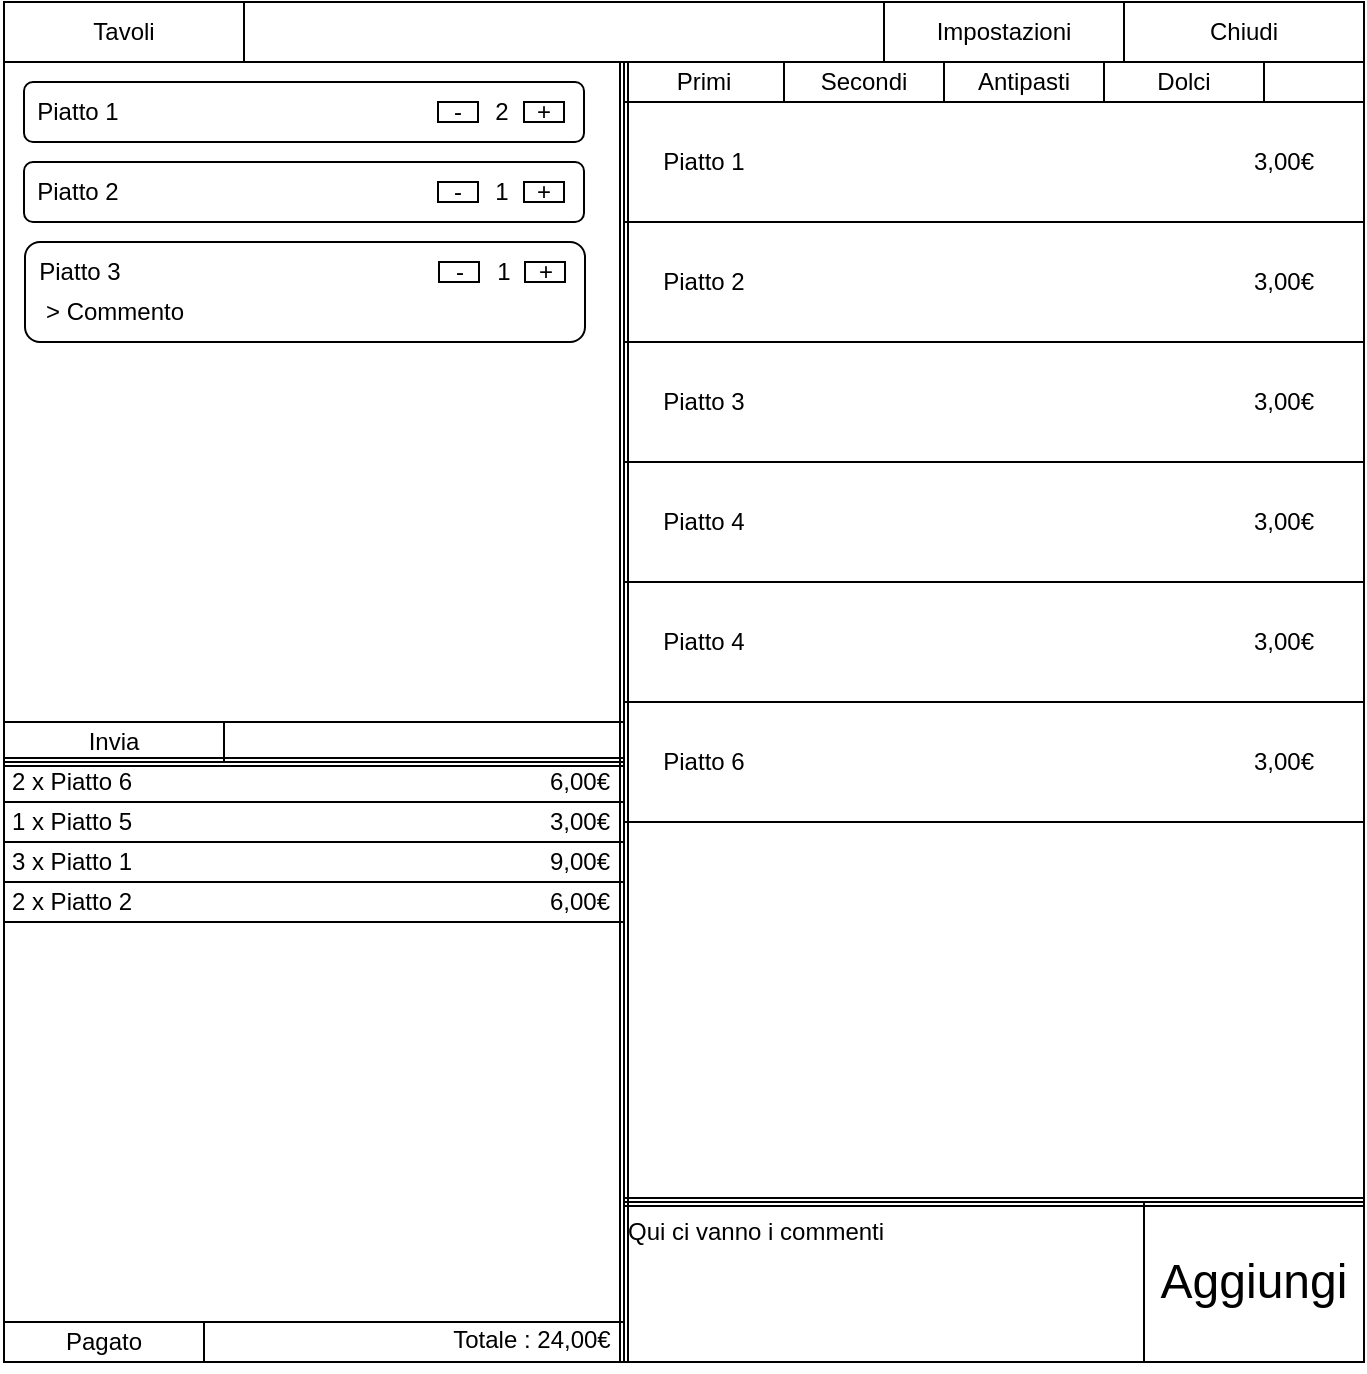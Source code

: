 <mxfile version="22.0.2" type="device" pages="11">
  <diagram name="Ordinazione" id="K4RkLBgynXn9nafO07ZP">
    <mxGraphModel dx="677" dy="401" grid="1" gridSize="10" guides="1" tooltips="1" connect="1" arrows="1" fold="1" page="1" pageScale="1" pageWidth="827" pageHeight="1169" math="0" shadow="0">
      <root>
        <mxCell id="0" />
        <mxCell id="1" parent="0" />
        <mxCell id="NJtMVT3YmenP8fO_23lL-1" value="" style="whiteSpace=wrap;html=1;aspect=fixed;" vertex="1" parent="1">
          <mxGeometry x="80" y="60" width="680" height="680" as="geometry" />
        </mxCell>
        <mxCell id="NJtMVT3YmenP8fO_23lL-3" value="" style="rounded=0;whiteSpace=wrap;html=1;" vertex="1" parent="1">
          <mxGeometry x="80" y="60" width="680" height="30" as="geometry" />
        </mxCell>
        <mxCell id="NJtMVT3YmenP8fO_23lL-4" value="" style="rounded=0;whiteSpace=wrap;html=1;movable=0;resizable=0;rotatable=0;deletable=0;editable=0;locked=1;connectable=0;" vertex="1" parent="1">
          <mxGeometry x="80" y="90" width="310" height="650" as="geometry" />
        </mxCell>
        <mxCell id="NJtMVT3YmenP8fO_23lL-5" value="" style="rounded=1;whiteSpace=wrap;html=1;" vertex="1" parent="1">
          <mxGeometry x="90" y="100" width="280" height="30" as="geometry" />
        </mxCell>
        <mxCell id="NJtMVT3YmenP8fO_23lL-6" value="+" style="rounded=0;whiteSpace=wrap;html=1;" vertex="1" parent="1">
          <mxGeometry x="340" y="110" width="20" height="10" as="geometry" />
        </mxCell>
        <mxCell id="NJtMVT3YmenP8fO_23lL-7" value="-" style="rounded=0;whiteSpace=wrap;html=1;" vertex="1" parent="1">
          <mxGeometry x="297" y="110" width="20" height="10" as="geometry" />
        </mxCell>
        <mxCell id="NJtMVT3YmenP8fO_23lL-8" value="2" style="text;html=1;strokeColor=none;fillColor=none;align=center;verticalAlign=middle;whiteSpace=wrap;rounded=0;" vertex="1" parent="1">
          <mxGeometry x="319" y="100" width="20" height="30" as="geometry" />
        </mxCell>
        <mxCell id="NJtMVT3YmenP8fO_23lL-10" value="Piatto 1" style="text;html=1;strokeColor=none;fillColor=none;align=center;verticalAlign=middle;whiteSpace=wrap;rounded=0;" vertex="1" parent="1">
          <mxGeometry x="87" y="100" width="60" height="30" as="geometry" />
        </mxCell>
        <mxCell id="NJtMVT3YmenP8fO_23lL-11" value="" style="rounded=1;whiteSpace=wrap;html=1;" vertex="1" parent="1">
          <mxGeometry x="90" y="140" width="280" height="30" as="geometry" />
        </mxCell>
        <mxCell id="NJtMVT3YmenP8fO_23lL-12" value="+" style="rounded=0;whiteSpace=wrap;html=1;" vertex="1" parent="1">
          <mxGeometry x="340" y="150" width="20" height="10" as="geometry" />
        </mxCell>
        <mxCell id="NJtMVT3YmenP8fO_23lL-13" value="-" style="rounded=0;whiteSpace=wrap;html=1;" vertex="1" parent="1">
          <mxGeometry x="297" y="150" width="20" height="10" as="geometry" />
        </mxCell>
        <mxCell id="NJtMVT3YmenP8fO_23lL-14" value="1" style="text;html=1;strokeColor=none;fillColor=none;align=center;verticalAlign=middle;whiteSpace=wrap;rounded=0;" vertex="1" parent="1">
          <mxGeometry x="319" y="140" width="20" height="30" as="geometry" />
        </mxCell>
        <mxCell id="NJtMVT3YmenP8fO_23lL-15" value="Piatto 2" style="text;html=1;strokeColor=none;fillColor=none;align=center;verticalAlign=middle;whiteSpace=wrap;rounded=0;" vertex="1" parent="1">
          <mxGeometry x="87" y="140" width="60" height="30" as="geometry" />
        </mxCell>
        <mxCell id="NJtMVT3YmenP8fO_23lL-16" value="" style="rounded=1;whiteSpace=wrap;html=1;" vertex="1" parent="1">
          <mxGeometry x="90.5" y="180" width="280" height="50" as="geometry" />
        </mxCell>
        <mxCell id="NJtMVT3YmenP8fO_23lL-17" value="+" style="rounded=0;whiteSpace=wrap;html=1;" vertex="1" parent="1">
          <mxGeometry x="340.5" y="190" width="20" height="10" as="geometry" />
        </mxCell>
        <mxCell id="NJtMVT3YmenP8fO_23lL-18" value="-" style="rounded=0;whiteSpace=wrap;html=1;" vertex="1" parent="1">
          <mxGeometry x="297.5" y="190" width="20" height="10" as="geometry" />
        </mxCell>
        <mxCell id="NJtMVT3YmenP8fO_23lL-19" value="1" style="text;html=1;strokeColor=none;fillColor=none;align=center;verticalAlign=middle;whiteSpace=wrap;rounded=0;" vertex="1" parent="1">
          <mxGeometry x="319.5" y="180" width="20" height="30" as="geometry" />
        </mxCell>
        <mxCell id="NJtMVT3YmenP8fO_23lL-20" value="Piatto 3" style="text;html=1;strokeColor=none;fillColor=none;align=center;verticalAlign=middle;whiteSpace=wrap;rounded=0;" vertex="1" parent="1">
          <mxGeometry x="87.5" y="180" width="60" height="30" as="geometry" />
        </mxCell>
        <mxCell id="NJtMVT3YmenP8fO_23lL-21" value="&amp;gt; Commento" style="text;html=1;strokeColor=none;fillColor=none;align=center;verticalAlign=middle;whiteSpace=wrap;rounded=0;" vertex="1" parent="1">
          <mxGeometry x="90.5" y="200" width="88.5" height="30" as="geometry" />
        </mxCell>
        <mxCell id="NJtMVT3YmenP8fO_23lL-22" value="" style="rounded=0;whiteSpace=wrap;html=1;" vertex="1" parent="1">
          <mxGeometry x="80" y="440" width="310" height="300" as="geometry" />
        </mxCell>
        <mxCell id="NJtMVT3YmenP8fO_23lL-24" value="" style="rounded=0;whiteSpace=wrap;html=1;" vertex="1" parent="1">
          <mxGeometry x="390" y="660" width="370" height="80" as="geometry" />
        </mxCell>
        <mxCell id="NJtMVT3YmenP8fO_23lL-25" value="&lt;font style=&quot;font-size: 24px;&quot;&gt;Aggiungi&lt;/font&gt;" style="rounded=0;whiteSpace=wrap;html=1;" vertex="1" parent="1">
          <mxGeometry x="650" y="660" width="110" height="80" as="geometry" />
        </mxCell>
        <mxCell id="NJtMVT3YmenP8fO_23lL-26" value="" style="rounded=0;whiteSpace=wrap;html=1;align=left;" vertex="1" parent="1">
          <mxGeometry x="390" y="660" width="260" height="80" as="geometry" />
        </mxCell>
        <mxCell id="NJtMVT3YmenP8fO_23lL-27" value="Qui ci vanno i commenti" style="text;strokeColor=none;align=left;fillColor=none;html=1;verticalAlign=middle;whiteSpace=wrap;rounded=0;" vertex="1" parent="1">
          <mxGeometry x="390" y="660" width="150" height="30" as="geometry" />
        </mxCell>
        <mxCell id="NJtMVT3YmenP8fO_23lL-28" value="Primi" style="rounded=0;whiteSpace=wrap;html=1;" vertex="1" parent="1">
          <mxGeometry x="390" y="90" width="80" height="20" as="geometry" />
        </mxCell>
        <mxCell id="NJtMVT3YmenP8fO_23lL-29" value="Secondi" style="rounded=0;whiteSpace=wrap;html=1;" vertex="1" parent="1">
          <mxGeometry x="470" y="90" width="80" height="20" as="geometry" />
        </mxCell>
        <mxCell id="NJtMVT3YmenP8fO_23lL-30" value="Antipasti" style="rounded=0;whiteSpace=wrap;html=1;" vertex="1" parent="1">
          <mxGeometry x="550" y="90" width="80" height="20" as="geometry" />
        </mxCell>
        <mxCell id="NJtMVT3YmenP8fO_23lL-31" value="Dolci" style="rounded=0;whiteSpace=wrap;html=1;" vertex="1" parent="1">
          <mxGeometry x="630" y="90" width="80" height="20" as="geometry" />
        </mxCell>
        <mxCell id="NJtMVT3YmenP8fO_23lL-32" value="a" style="rounded=0;whiteSpace=wrap;html=1;" vertex="1" parent="1">
          <mxGeometry x="390" y="110" width="370" height="550" as="geometry" />
        </mxCell>
        <mxCell id="NJtMVT3YmenP8fO_23lL-33" value="" style="rounded=0;whiteSpace=wrap;html=1;" vertex="1" parent="1">
          <mxGeometry x="390" y="110" width="370" height="60" as="geometry" />
        </mxCell>
        <mxCell id="NJtMVT3YmenP8fO_23lL-34" value="" style="rounded=0;whiteSpace=wrap;html=1;" vertex="1" parent="1">
          <mxGeometry x="390" y="170" width="370" height="60" as="geometry" />
        </mxCell>
        <mxCell id="NJtMVT3YmenP8fO_23lL-35" value="" style="rounded=0;whiteSpace=wrap;html=1;" vertex="1" parent="1">
          <mxGeometry x="390" y="230" width="370" height="60" as="geometry" />
        </mxCell>
        <mxCell id="NJtMVT3YmenP8fO_23lL-36" value="" style="rounded=0;whiteSpace=wrap;html=1;" vertex="1" parent="1">
          <mxGeometry x="390" y="290" width="370" height="60" as="geometry" />
        </mxCell>
        <mxCell id="NJtMVT3YmenP8fO_23lL-37" value="" style="rounded=0;whiteSpace=wrap;html=1;" vertex="1" parent="1">
          <mxGeometry x="390" y="350" width="370" height="60" as="geometry" />
        </mxCell>
        <mxCell id="NJtMVT3YmenP8fO_23lL-38" value="" style="rounded=0;whiteSpace=wrap;html=1;" vertex="1" parent="1">
          <mxGeometry x="390" y="410" width="370" height="60" as="geometry" />
        </mxCell>
        <mxCell id="NJtMVT3YmenP8fO_23lL-39" value="Piatto 1" style="text;strokeColor=none;align=center;fillColor=none;html=1;verticalAlign=middle;whiteSpace=wrap;rounded=0;" vertex="1" parent="1">
          <mxGeometry x="400" y="125" width="60" height="30" as="geometry" />
        </mxCell>
        <mxCell id="NJtMVT3YmenP8fO_23lL-40" value="Piatto 2" style="text;strokeColor=none;align=center;fillColor=none;html=1;verticalAlign=middle;whiteSpace=wrap;rounded=0;" vertex="1" parent="1">
          <mxGeometry x="400" y="185" width="60" height="30" as="geometry" />
        </mxCell>
        <mxCell id="NJtMVT3YmenP8fO_23lL-41" value="Piatto 3" style="text;strokeColor=none;align=center;fillColor=none;html=1;verticalAlign=middle;whiteSpace=wrap;rounded=0;" vertex="1" parent="1">
          <mxGeometry x="400" y="245" width="60" height="30" as="geometry" />
        </mxCell>
        <mxCell id="NJtMVT3YmenP8fO_23lL-42" value="Piatto 4" style="text;strokeColor=none;align=center;fillColor=none;html=1;verticalAlign=middle;whiteSpace=wrap;rounded=0;" vertex="1" parent="1">
          <mxGeometry x="400" y="305" width="60" height="30" as="geometry" />
        </mxCell>
        <mxCell id="NJtMVT3YmenP8fO_23lL-43" value="Piatto 4" style="text;strokeColor=none;align=center;fillColor=none;html=1;verticalAlign=middle;whiteSpace=wrap;rounded=0;" vertex="1" parent="1">
          <mxGeometry x="400" y="365" width="60" height="30" as="geometry" />
        </mxCell>
        <mxCell id="NJtMVT3YmenP8fO_23lL-44" value="Piatto 6" style="text;strokeColor=none;align=center;fillColor=none;html=1;verticalAlign=middle;whiteSpace=wrap;rounded=0;" vertex="1" parent="1">
          <mxGeometry x="400" y="425" width="60" height="30" as="geometry" />
        </mxCell>
        <mxCell id="NJtMVT3YmenP8fO_23lL-45" value="3,00€" style="text;html=1;strokeColor=none;fillColor=none;align=center;verticalAlign=middle;whiteSpace=wrap;rounded=0;" vertex="1" parent="1">
          <mxGeometry x="690" y="125" width="60" height="30" as="geometry" />
        </mxCell>
        <mxCell id="NJtMVT3YmenP8fO_23lL-46" value="3,00€" style="text;html=1;strokeColor=none;fillColor=none;align=center;verticalAlign=middle;whiteSpace=wrap;rounded=0;" vertex="1" parent="1">
          <mxGeometry x="690" y="185" width="60" height="30" as="geometry" />
        </mxCell>
        <mxCell id="NJtMVT3YmenP8fO_23lL-47" value="3,00€" style="text;html=1;strokeColor=none;fillColor=none;align=center;verticalAlign=middle;whiteSpace=wrap;rounded=0;" vertex="1" parent="1">
          <mxGeometry x="690" y="245" width="60" height="30" as="geometry" />
        </mxCell>
        <mxCell id="NJtMVT3YmenP8fO_23lL-48" value="3,00€" style="text;html=1;strokeColor=none;fillColor=none;align=center;verticalAlign=middle;whiteSpace=wrap;rounded=0;" vertex="1" parent="1">
          <mxGeometry x="690" y="305" width="60" height="30" as="geometry" />
        </mxCell>
        <mxCell id="NJtMVT3YmenP8fO_23lL-49" value="3,00€" style="text;html=1;strokeColor=none;fillColor=none;align=center;verticalAlign=middle;whiteSpace=wrap;rounded=0;" vertex="1" parent="1">
          <mxGeometry x="690" y="365" width="60" height="30" as="geometry" />
        </mxCell>
        <mxCell id="NJtMVT3YmenP8fO_23lL-50" value="3,00€" style="text;html=1;strokeColor=none;fillColor=none;align=center;verticalAlign=middle;whiteSpace=wrap;rounded=0;" vertex="1" parent="1">
          <mxGeometry x="690" y="425" width="60" height="30" as="geometry" />
        </mxCell>
        <mxCell id="NJtMVT3YmenP8fO_23lL-51" value="" style="rounded=0;whiteSpace=wrap;html=1;" vertex="1" parent="1">
          <mxGeometry x="80" y="420" width="310" height="20" as="geometry" />
        </mxCell>
        <mxCell id="NJtMVT3YmenP8fO_23lL-52" value="" style="rounded=0;whiteSpace=wrap;html=1;" vertex="1" parent="1">
          <mxGeometry x="80" y="420" width="110" height="20" as="geometry" />
        </mxCell>
        <mxCell id="NJtMVT3YmenP8fO_23lL-53" value="Invia" style="text;html=1;strokeColor=none;fillColor=none;align=center;verticalAlign=middle;whiteSpace=wrap;rounded=0;" vertex="1" parent="1">
          <mxGeometry x="104.75" y="415" width="60" height="30" as="geometry" />
        </mxCell>
        <mxCell id="NJtMVT3YmenP8fO_23lL-67" value="" style="rounded=0;whiteSpace=wrap;html=1;" vertex="1" parent="1">
          <mxGeometry x="80" y="440" width="310" height="20" as="geometry" />
        </mxCell>
        <mxCell id="NJtMVT3YmenP8fO_23lL-68" value="2 x Piatto 6" style="text;html=1;strokeColor=none;fillColor=none;align=center;verticalAlign=middle;whiteSpace=wrap;rounded=0;" vertex="1" parent="1">
          <mxGeometry x="78" y="435" width="72" height="30" as="geometry" />
        </mxCell>
        <mxCell id="NJtMVT3YmenP8fO_23lL-69" value="6,00€" style="text;html=1;strokeColor=none;fillColor=none;align=center;verticalAlign=middle;whiteSpace=wrap;rounded=0;" vertex="1" parent="1">
          <mxGeometry x="338" y="435" width="60" height="30" as="geometry" />
        </mxCell>
        <mxCell id="NJtMVT3YmenP8fO_23lL-71" value="" style="rounded=0;whiteSpace=wrap;html=1;" vertex="1" parent="1">
          <mxGeometry x="80" y="460" width="310" height="20" as="geometry" />
        </mxCell>
        <mxCell id="NJtMVT3YmenP8fO_23lL-72" value="1 x Piatto 5" style="text;html=1;strokeColor=none;fillColor=none;align=center;verticalAlign=middle;whiteSpace=wrap;rounded=0;" vertex="1" parent="1">
          <mxGeometry x="78" y="455" width="72" height="30" as="geometry" />
        </mxCell>
        <mxCell id="NJtMVT3YmenP8fO_23lL-73" value="3,00€" style="text;html=1;strokeColor=none;fillColor=none;align=center;verticalAlign=middle;whiteSpace=wrap;rounded=0;" vertex="1" parent="1">
          <mxGeometry x="338" y="455" width="60" height="30" as="geometry" />
        </mxCell>
        <mxCell id="NJtMVT3YmenP8fO_23lL-74" value="" style="rounded=0;whiteSpace=wrap;html=1;" vertex="1" parent="1">
          <mxGeometry x="80" y="480" width="310" height="20" as="geometry" />
        </mxCell>
        <mxCell id="NJtMVT3YmenP8fO_23lL-75" value="3 x Piatto 1" style="text;html=1;strokeColor=none;fillColor=none;align=center;verticalAlign=middle;whiteSpace=wrap;rounded=0;" vertex="1" parent="1">
          <mxGeometry x="78" y="475" width="72" height="30" as="geometry" />
        </mxCell>
        <mxCell id="NJtMVT3YmenP8fO_23lL-76" value="9,00€" style="text;html=1;strokeColor=none;fillColor=none;align=center;verticalAlign=middle;whiteSpace=wrap;rounded=0;" vertex="1" parent="1">
          <mxGeometry x="338" y="475" width="60" height="30" as="geometry" />
        </mxCell>
        <mxCell id="NJtMVT3YmenP8fO_23lL-77" value="" style="rounded=0;whiteSpace=wrap;html=1;" vertex="1" parent="1">
          <mxGeometry x="80" y="500" width="310" height="20" as="geometry" />
        </mxCell>
        <mxCell id="NJtMVT3YmenP8fO_23lL-78" value="2 x Piatto 2" style="text;html=1;strokeColor=none;fillColor=none;align=center;verticalAlign=middle;whiteSpace=wrap;rounded=0;" vertex="1" parent="1">
          <mxGeometry x="78" y="495" width="72" height="30" as="geometry" />
        </mxCell>
        <mxCell id="NJtMVT3YmenP8fO_23lL-79" value="6,00€" style="text;html=1;strokeColor=none;fillColor=none;align=center;verticalAlign=middle;whiteSpace=wrap;rounded=0;" vertex="1" parent="1">
          <mxGeometry x="338" y="495" width="60" height="30" as="geometry" />
        </mxCell>
        <mxCell id="NJtMVT3YmenP8fO_23lL-80" value="" style="rounded=0;whiteSpace=wrap;html=1;" vertex="1" parent="1">
          <mxGeometry x="80" y="720" width="310" height="20" as="geometry" />
        </mxCell>
        <mxCell id="NJtMVT3YmenP8fO_23lL-81" value="Totale : 24,00€" style="text;html=1;strokeColor=none;fillColor=none;align=center;verticalAlign=middle;whiteSpace=wrap;rounded=0;" vertex="1" parent="1">
          <mxGeometry x="294" y="714" width="100" height="30" as="geometry" />
        </mxCell>
        <mxCell id="NJtMVT3YmenP8fO_23lL-82" value="" style="rounded=0;whiteSpace=wrap;html=1;" vertex="1" parent="1">
          <mxGeometry x="80" y="720" width="100" height="20" as="geometry" />
        </mxCell>
        <mxCell id="NJtMVT3YmenP8fO_23lL-83" value="Pagato" style="text;html=1;strokeColor=none;fillColor=none;align=center;verticalAlign=middle;whiteSpace=wrap;rounded=0;" vertex="1" parent="1">
          <mxGeometry x="100" y="715" width="60" height="30" as="geometry" />
        </mxCell>
        <mxCell id="NJtMVT3YmenP8fO_23lL-84" value="" style="shape=link;html=1;rounded=0;exitX=0;exitY=1;exitDx=0;exitDy=0;entryX=1;entryY=1;entryDx=0;entryDy=0;" edge="1" parent="1" source="NJtMVT3YmenP8fO_23lL-32" target="NJtMVT3YmenP8fO_23lL-32">
          <mxGeometry width="100" relative="1" as="geometry">
            <mxPoint x="480" y="660" as="sourcePoint" />
            <mxPoint x="580" y="660" as="targetPoint" />
          </mxGeometry>
        </mxCell>
        <mxCell id="NJtMVT3YmenP8fO_23lL-85" value="" style="shape=link;html=1;rounded=0;exitX=0;exitY=0;exitDx=0;exitDy=0;entryX=1;entryY=1;entryDx=0;entryDy=0;" edge="1" parent="1" source="NJtMVT3YmenP8fO_23lL-28" target="NJtMVT3YmenP8fO_23lL-80">
          <mxGeometry width="100" relative="1" as="geometry">
            <mxPoint x="480" y="540" as="sourcePoint" />
            <mxPoint x="580" y="540" as="targetPoint" />
          </mxGeometry>
        </mxCell>
        <mxCell id="NJtMVT3YmenP8fO_23lL-86" value="" style="shape=link;html=1;rounded=0;exitX=0;exitY=0;exitDx=0;exitDy=0;" edge="1" parent="1" source="NJtMVT3YmenP8fO_23lL-67">
          <mxGeometry width="100" relative="1" as="geometry">
            <mxPoint x="560" y="420" as="sourcePoint" />
            <mxPoint x="390" y="440" as="targetPoint" />
          </mxGeometry>
        </mxCell>
        <mxCell id="Ya25b8Ux9T8p9GsiwKlx-9" value="Tavoli" style="rounded=0;whiteSpace=wrap;html=1;" vertex="1" parent="1">
          <mxGeometry x="80" y="60" width="120" height="30" as="geometry" />
        </mxCell>
        <mxCell id="Ya25b8Ux9T8p9GsiwKlx-11" value="Chiudi" style="rounded=0;whiteSpace=wrap;html=1;" vertex="1" parent="1">
          <mxGeometry x="640" y="60" width="120" height="30" as="geometry" />
        </mxCell>
        <mxCell id="Ya25b8Ux9T8p9GsiwKlx-12" value="Impostazioni" style="rounded=0;whiteSpace=wrap;html=1;" vertex="1" parent="1">
          <mxGeometry x="520" y="60" width="120" height="30" as="geometry" />
        </mxCell>
      </root>
    </mxGraphModel>
  </diagram>
  <diagram id="xwTOGrMVyZPvIdb5Xsoh" name="PiattoOrdinato">
    <mxGraphModel dx="1050" dy="621" grid="1" gridSize="10" guides="1" tooltips="1" connect="1" arrows="1" fold="1" page="1" pageScale="1" pageWidth="827" pageHeight="1169" math="0" shadow="0">
      <root>
        <mxCell id="0" />
        <mxCell id="1" parent="0" />
        <mxCell id="DFe7ILV3Cfu1alLnIzGm-1" value="" style="rounded=1;whiteSpace=wrap;html=1;" vertex="1" parent="1">
          <mxGeometry x="233" y="190" width="280" height="50" as="geometry" />
        </mxCell>
        <mxCell id="DFe7ILV3Cfu1alLnIzGm-2" value="+" style="rounded=0;whiteSpace=wrap;html=1;" vertex="1" parent="1">
          <mxGeometry x="483" y="200" width="20" height="10" as="geometry" />
        </mxCell>
        <mxCell id="DFe7ILV3Cfu1alLnIzGm-3" value="-" style="rounded=0;whiteSpace=wrap;html=1;" vertex="1" parent="1">
          <mxGeometry x="440" y="200" width="20" height="10" as="geometry" />
        </mxCell>
        <mxCell id="DFe7ILV3Cfu1alLnIzGm-4" value="1" style="text;html=1;strokeColor=none;fillColor=none;align=center;verticalAlign=middle;whiteSpace=wrap;rounded=0;" vertex="1" parent="1">
          <mxGeometry x="462" y="190" width="20" height="30" as="geometry" />
        </mxCell>
        <mxCell id="DFe7ILV3Cfu1alLnIzGm-5" value="Piatto 3" style="text;html=1;strokeColor=none;fillColor=none;align=center;verticalAlign=middle;whiteSpace=wrap;rounded=0;" vertex="1" parent="1">
          <mxGeometry x="230" y="190" width="60" height="30" as="geometry" />
        </mxCell>
        <mxCell id="DFe7ILV3Cfu1alLnIzGm-6" value="&amp;gt; Commento" style="text;html=1;strokeColor=none;fillColor=none;align=center;verticalAlign=middle;whiteSpace=wrap;rounded=0;" vertex="1" parent="1">
          <mxGeometry x="233" y="210" width="88.5" height="30" as="geometry" />
        </mxCell>
      </root>
    </mxGraphModel>
  </diagram>
  <diagram id="KXPQsyXPX9N2Lu4JNrUL" name="Impostazioni">
    <mxGraphModel dx="1276" dy="606" grid="1" gridSize="10" guides="1" tooltips="1" connect="1" arrows="1" fold="1" page="1" pageScale="1" pageWidth="827" pageHeight="1169" math="0" shadow="0">
      <root>
        <mxCell id="0" />
        <mxCell id="1" parent="0" />
        <mxCell id="smTBk5uioadz4RW14Joq-1" value="" style="rounded=0;whiteSpace=wrap;html=1;movable=0;resizable=0;rotatable=0;deletable=0;editable=0;locked=1;connectable=0;" vertex="1" parent="1">
          <mxGeometry x="80" y="40" width="680" height="480" as="geometry" />
        </mxCell>
        <mxCell id="smTBk5uioadz4RW14Joq-2" value="" style="rounded=0;whiteSpace=wrap;html=1;movable=0;resizable=0;rotatable=0;deletable=0;editable=0;locked=1;connectable=0;" vertex="1" parent="1">
          <mxGeometry x="80" y="60" width="260" height="460" as="geometry" />
        </mxCell>
        <mxCell id="smTBk5uioadz4RW14Joq-3" value="" style="rounded=0;whiteSpace=wrap;html=1;movable=0;resizable=0;rotatable=0;deletable=0;editable=0;locked=1;connectable=0;" vertex="1" parent="1">
          <mxGeometry x="80" y="40" width="680" height="20" as="geometry" />
        </mxCell>
        <mxCell id="smTBk5uioadz4RW14Joq-4" value="&lt;font style=&quot;font-size: 18px;&quot;&gt;Tavoli&lt;/font&gt;" style="rounded=0;whiteSpace=wrap;html=1;" vertex="1" parent="1">
          <mxGeometry x="80" y="60" width="260" height="130" as="geometry" />
        </mxCell>
        <mxCell id="smTBk5uioadz4RW14Joq-6" value="&lt;font style=&quot;font-size: 18px;&quot;&gt;Componenti&lt;/font&gt;" style="rounded=0;whiteSpace=wrap;html=1;" vertex="1" parent="1">
          <mxGeometry x="80" y="190" width="260" height="130" as="geometry" />
        </mxCell>
        <mxCell id="smTBk5uioadz4RW14Joq-7" value="&lt;font style=&quot;font-size: 18px;&quot;&gt;Piatti&lt;/font&gt;" style="rounded=0;whiteSpace=wrap;html=1;" vertex="1" parent="1">
          <mxGeometry x="80" y="320" width="260" height="130" as="geometry" />
        </mxCell>
        <mxCell id="smTBk5uioadz4RW14Joq-8" value="&lt;font style=&quot;font-size: 18px;&quot;&gt;Coperti&lt;/font&gt;" style="rounded=0;whiteSpace=wrap;html=1;" vertex="1" parent="1">
          <mxGeometry x="80" y="450" width="260" height="70" as="geometry" />
        </mxCell>
        <mxCell id="smTBk5uioadz4RW14Joq-9" value="" style="shape=link;html=1;rounded=0;exitX=1;exitY=0;exitDx=0;exitDy=0;entryX=1;entryY=1;entryDx=0;entryDy=0;" edge="1" parent="1" source="smTBk5uioadz4RW14Joq-4" target="smTBk5uioadz4RW14Joq-8">
          <mxGeometry width="100" relative="1" as="geometry">
            <mxPoint x="360" y="310" as="sourcePoint" />
            <mxPoint x="460" y="310" as="targetPoint" />
          </mxGeometry>
        </mxCell>
        <mxCell id="smTBk5uioadz4RW14Joq-10" value="Chiudi" style="rounded=0;whiteSpace=wrap;html=1;" vertex="1" parent="1">
          <mxGeometry x="680" y="40" width="80" height="20" as="geometry" />
        </mxCell>
        <mxCell id="smTBk5uioadz4RW14Joq-11" value="Impostazioni" style="rounded=0;whiteSpace=wrap;html=1;" vertex="1" parent="1">
          <mxGeometry x="600" y="40" width="80" height="20" as="geometry" />
        </mxCell>
        <mxCell id="smTBk5uioadz4RW14Joq-12" value="Tavoli" style="rounded=0;whiteSpace=wrap;html=1;" vertex="1" parent="1">
          <mxGeometry x="80" y="40" width="80" height="20" as="geometry" />
        </mxCell>
      </root>
    </mxGraphModel>
  </diagram>
  <diagram id="Kja62FMyVolhDczfHKsc" name="ImpostazioniTavolo">
    <mxGraphModel dx="1050" dy="621" grid="1" gridSize="10" guides="1" tooltips="1" connect="1" arrows="1" fold="1" page="1" pageScale="1" pageWidth="827" pageHeight="1169" math="0" shadow="0">
      <root>
        <mxCell id="0" />
        <mxCell id="1" parent="0" />
        <mxCell id="G-ncNfUPxn8dPnwJje00-1" value="" style="rounded=0;whiteSpace=wrap;html=1;" vertex="1" parent="1">
          <mxGeometry x="80" y="80" width="520" height="400" as="geometry" />
        </mxCell>
        <mxCell id="G-ncNfUPxn8dPnwJje00-2" value="Aggiungi" style="rounded=0;whiteSpace=wrap;html=1;" vertex="1" parent="1">
          <mxGeometry x="130" y="410" width="80" height="30" as="geometry" />
        </mxCell>
        <mxCell id="G-ncNfUPxn8dPnwJje00-3" value="Modifica" style="rounded=0;whiteSpace=wrap;html=1;" vertex="1" parent="1">
          <mxGeometry x="300" y="410" width="80" height="30" as="geometry" />
        </mxCell>
        <mxCell id="G-ncNfUPxn8dPnwJje00-4" value="Elimina" style="rounded=0;whiteSpace=wrap;html=1;" vertex="1" parent="1">
          <mxGeometry x="470" y="410" width="80" height="30" as="geometry" />
        </mxCell>
        <mxCell id="G-ncNfUPxn8dPnwJje00-5" value="" style="rounded=1;whiteSpace=wrap;html=1;" vertex="1" parent="1">
          <mxGeometry x="110" y="112" width="460" height="280" as="geometry" />
        </mxCell>
        <mxCell id="G-ncNfUPxn8dPnwJje00-6" value="Tavolo 1" style="rounded=0;whiteSpace=wrap;html=1;fillColor=#33FF33;" vertex="1" parent="1">
          <mxGeometry x="145" y="130" width="90" height="40" as="geometry" />
        </mxCell>
        <mxCell id="G-ncNfUPxn8dPnwJje00-7" value="Tavolo 2" style="rounded=0;whiteSpace=wrap;html=1;fillColor=#33FF33;" vertex="1" parent="1">
          <mxGeometry x="245" y="130" width="90" height="40" as="geometry" />
        </mxCell>
        <mxCell id="G-ncNfUPxn8dPnwJje00-8" value="Tavolo 3" style="rounded=0;whiteSpace=wrap;html=1;fillColor=#33FF33;" vertex="1" parent="1">
          <mxGeometry x="345" y="130" width="90" height="40" as="geometry" />
        </mxCell>
        <mxCell id="G-ncNfUPxn8dPnwJje00-9" value="Tavolo 4" style="rounded=0;whiteSpace=wrap;html=1;fillColor=#FF9933;" vertex="1" parent="1">
          <mxGeometry x="445" y="130" width="90" height="40" as="geometry" />
        </mxCell>
        <mxCell id="G-ncNfUPxn8dPnwJje00-11" value="Tavolo 5" style="rounded=0;whiteSpace=wrap;html=1;fillColor=#33FF33;" vertex="1" parent="1">
          <mxGeometry x="145" y="180" width="90" height="40" as="geometry" />
        </mxCell>
        <mxCell id="G-ncNfUPxn8dPnwJje00-12" value="Tavolo 6" style="rounded=0;whiteSpace=wrap;html=1;fillColor=#FF3333;" vertex="1" parent="1">
          <mxGeometry x="245" y="180" width="90" height="40" as="geometry" />
        </mxCell>
        <mxCell id="G-ncNfUPxn8dPnwJje00-13" value="Tavolo 7" style="rounded=0;whiteSpace=wrap;html=1;fillColor=#33FF33;" vertex="1" parent="1">
          <mxGeometry x="345" y="180" width="90" height="40" as="geometry" />
        </mxCell>
        <mxCell id="G-ncNfUPxn8dPnwJje00-14" value="Tavolo 8" style="rounded=0;whiteSpace=wrap;html=1;fillColor=#33FF33;" vertex="1" parent="1">
          <mxGeometry x="445" y="180" width="90" height="40" as="geometry" />
        </mxCell>
        <mxCell id="G-ncNfUPxn8dPnwJje00-15" value="Tavolo 9" style="rounded=0;whiteSpace=wrap;html=1;fillColor=#3399FF;" vertex="1" parent="1">
          <mxGeometry x="145" y="230" width="90" height="40" as="geometry" />
        </mxCell>
        <mxCell id="G-ncNfUPxn8dPnwJje00-16" value="Tavolo 10" style="rounded=0;whiteSpace=wrap;html=1;fillColor=#33FF33;" vertex="1" parent="1">
          <mxGeometry x="245" y="230" width="90" height="40" as="geometry" />
        </mxCell>
        <mxCell id="G-ncNfUPxn8dPnwJje00-17" value="Tavolo 11" style="rounded=0;whiteSpace=wrap;html=1;fillColor=#FF3333;" vertex="1" parent="1">
          <mxGeometry x="345" y="230" width="90" height="40" as="geometry" />
        </mxCell>
        <mxCell id="G-ncNfUPxn8dPnwJje00-18" value="Tavolo 12" style="rounded=0;whiteSpace=wrap;html=1;fillColor=#33FF33;" vertex="1" parent="1">
          <mxGeometry x="445" y="230" width="90" height="40" as="geometry" />
        </mxCell>
        <mxCell id="G-ncNfUPxn8dPnwJje00-19" value="Tavolo selezionato n° 9" style="text;strokeColor=none;align=center;fillColor=none;html=1;verticalAlign=middle;whiteSpace=wrap;rounded=0;" vertex="1" parent="1">
          <mxGeometry x="110" y="82" width="150" height="30" as="geometry" />
        </mxCell>
      </root>
    </mxGraphModel>
  </diagram>
  <diagram id="mX-6Fjqj9gXUOSuGR013" name="AggiungiEliminaTavolo">
    <mxGraphModel dx="1050" dy="621" grid="1" gridSize="10" guides="1" tooltips="1" connect="1" arrows="1" fold="1" page="1" pageScale="1" pageWidth="827" pageHeight="1169" math="0" shadow="0">
      <root>
        <mxCell id="0" />
        <mxCell id="1" parent="0" />
        <mxCell id="0FzLU05BkzqU48lTtE6z-1" value="" style="rounded=0;whiteSpace=wrap;html=1;" vertex="1" parent="1">
          <mxGeometry x="80" y="200" width="240" height="120" as="geometry" />
        </mxCell>
        <mxCell id="0FzLU05BkzqU48lTtE6z-2" value="" style="rounded=0;whiteSpace=wrap;html=1;" vertex="1" parent="1">
          <mxGeometry x="400" y="200" width="240" height="120" as="geometry" />
        </mxCell>
        <mxCell id="0FzLU05BkzqU48lTtE6z-3" value="" style="rounded=0;whiteSpace=wrap;html=1;" vertex="1" parent="1">
          <mxGeometry x="80" y="200" width="240" height="20" as="geometry" />
        </mxCell>
        <mxCell id="0FzLU05BkzqU48lTtE6z-4" value="" style="rounded=0;whiteSpace=wrap;html=1;" vertex="1" parent="1">
          <mxGeometry x="400" y="200" width="240" height="20" as="geometry" />
        </mxCell>
        <mxCell id="0FzLU05BkzqU48lTtE6z-5" value="X" style="text;html=1;strokeColor=none;fillColor=none;align=center;verticalAlign=middle;whiteSpace=wrap;rounded=0;" vertex="1" parent="1">
          <mxGeometry x="280" y="195" width="60" height="30" as="geometry" />
        </mxCell>
        <mxCell id="0FzLU05BkzqU48lTtE6z-6" value="X" style="text;html=1;strokeColor=none;fillColor=none;align=center;verticalAlign=middle;whiteSpace=wrap;rounded=0;" vertex="1" parent="1">
          <mxGeometry x="600" y="195" width="60" height="30" as="geometry" />
        </mxCell>
        <mxCell id="0FzLU05BkzqU48lTtE6z-7" value="Aggiungi Tavolo" style="text;html=1;strokeColor=none;fillColor=none;align=center;verticalAlign=middle;whiteSpace=wrap;rounded=0;" vertex="1" parent="1">
          <mxGeometry x="73" y="195" width="110" height="30" as="geometry" />
        </mxCell>
        <mxCell id="0FzLU05BkzqU48lTtE6z-8" value="Elimina Tavolo" style="text;strokeColor=none;align=center;fillColor=none;html=1;verticalAlign=middle;whiteSpace=wrap;rounded=0;" vertex="1" parent="1">
          <mxGeometry x="410" y="210" width="80" as="geometry" />
        </mxCell>
        <mxCell id="0FzLU05BkzqU48lTtE6z-10" value="Tavolo n°" style="text;html=1;strokeColor=none;fillColor=none;align=right;verticalAlign=middle;whiteSpace=wrap;rounded=0;" vertex="1" parent="1">
          <mxGeometry x="122" y="225" width="60" height="30" as="geometry" />
        </mxCell>
        <mxCell id="0FzLU05BkzqU48lTtE6z-12" value="Posti al tavolo:" style="text;html=1;strokeColor=none;fillColor=none;align=right;verticalAlign=middle;whiteSpace=wrap;rounded=0;" vertex="1" parent="1">
          <mxGeometry x="90" y="265" width="92" height="30" as="geometry" />
        </mxCell>
        <mxCell id="0FzLU05BkzqU48lTtE6z-13" value="" style="rounded=0;whiteSpace=wrap;html=1;" vertex="1" parent="1">
          <mxGeometry x="182" y="230" width="120" height="20" as="geometry" />
        </mxCell>
        <mxCell id="0FzLU05BkzqU48lTtE6z-14" value="" style="rounded=0;whiteSpace=wrap;html=1;" vertex="1" parent="1">
          <mxGeometry x="182" y="270" width="120" height="20" as="geometry" />
        </mxCell>
        <mxCell id="0FzLU05BkzqU48lTtE6z-15" value="Annulla" style="rounded=0;whiteSpace=wrap;html=1;" vertex="1" parent="1">
          <mxGeometry x="80" y="300" width="90" height="20" as="geometry" />
        </mxCell>
        <mxCell id="0FzLU05BkzqU48lTtE6z-16" value="Conferma" style="rounded=0;whiteSpace=wrap;html=1;" vertex="1" parent="1">
          <mxGeometry x="230" y="300" width="90" height="20" as="geometry" />
        </mxCell>
        <mxCell id="0FzLU05BkzqU48lTtE6z-18" value="Si" style="rounded=0;whiteSpace=wrap;html=1;" vertex="1" parent="1">
          <mxGeometry x="400" y="300" width="90" height="20" as="geometry" />
        </mxCell>
        <mxCell id="0FzLU05BkzqU48lTtE6z-19" value="No" style="rounded=0;whiteSpace=wrap;html=1;" vertex="1" parent="1">
          <mxGeometry x="550" y="300" width="90" height="20" as="geometry" />
        </mxCell>
        <mxCell id="0FzLU05BkzqU48lTtE6z-20" value="&lt;font style=&quot;font-size: 14px;&quot;&gt;Sicuro di eliminare il tavolo n° 9&lt;/font&gt;" style="text;html=1;strokeColor=none;fillColor=none;align=center;verticalAlign=middle;whiteSpace=wrap;rounded=0;" vertex="1" parent="1">
          <mxGeometry x="416.25" y="245" width="207.5" height="30" as="geometry" />
        </mxCell>
      </root>
    </mxGraphModel>
  </diagram>
  <diagram id="jvahyyzd11Hv4l-fWFnU" name="ImpostazioniComponenti">
    <mxGraphModel dx="955" dy="565" grid="1" gridSize="10" guides="1" tooltips="1" connect="1" arrows="1" fold="1" page="1" pageScale="1" pageWidth="827" pageHeight="1169" math="0" shadow="0">
      <root>
        <mxCell id="0" />
        <mxCell id="1" parent="0" />
        <mxCell id="iyhHFp53tEjOsAoSdd2q-1" value="" style="rounded=0;whiteSpace=wrap;html=1;movable=0;resizable=0;rotatable=0;deletable=0;editable=0;locked=1;connectable=0;" vertex="1" parent="1">
          <mxGeometry x="120" y="120" width="600" height="480" as="geometry" />
        </mxCell>
        <mxCell id="iyhHFp53tEjOsAoSdd2q-2" value="&lt;font style=&quot;font-size: 18px;&quot;&gt;Modifica le componenti:&lt;/font&gt;" style="text;html=1;strokeColor=none;fillColor=none;align=center;verticalAlign=middle;whiteSpace=wrap;rounded=0;" vertex="1" parent="1">
          <mxGeometry x="134" y="123" width="231" height="30" as="geometry" />
        </mxCell>
        <mxCell id="iyhHFp53tEjOsAoSdd2q-4" value="" style="rounded=1;whiteSpace=wrap;html=1;" vertex="1" parent="1">
          <mxGeometry x="140" y="150" width="560" height="50" as="geometry" />
        </mxCell>
        <mxCell id="iyhHFp53tEjOsAoSdd2q-5" value="Primi" style="rounded=0;whiteSpace=wrap;html=1;" vertex="1" parent="1">
          <mxGeometry x="150" y="160" width="90" height="30" as="geometry" />
        </mxCell>
        <mxCell id="iyhHFp53tEjOsAoSdd2q-6" value="Secondi" style="rounded=0;whiteSpace=wrap;html=1;" vertex="1" parent="1">
          <mxGeometry x="250" y="160" width="90" height="30" as="geometry" />
        </mxCell>
        <mxCell id="iyhHFp53tEjOsAoSdd2q-7" value="Antipasti" style="rounded=0;whiteSpace=wrap;html=1;" vertex="1" parent="1">
          <mxGeometry x="350" y="160" width="90" height="30" as="geometry" />
        </mxCell>
        <mxCell id="iyhHFp53tEjOsAoSdd2q-8" value="Dolci" style="rounded=0;whiteSpace=wrap;html=1;" vertex="1" parent="1">
          <mxGeometry x="450" y="160" width="90" height="30" as="geometry" />
        </mxCell>
        <mxCell id="iyhHFp53tEjOsAoSdd2q-11" value="" style="rounded=0;whiteSpace=wrap;html=1;movable=1;resizable=1;rotatable=1;deletable=1;editable=1;locked=0;connectable=1;" vertex="1" parent="1">
          <mxGeometry x="145" y="330" width="550" height="150" as="geometry" />
        </mxCell>
        <mxCell id="iyhHFp53tEjOsAoSdd2q-12" value="&lt;font style=&quot;font-size: 18px;&quot;&gt;Riordina le componenti&lt;/font&gt;" style="text;html=1;strokeColor=none;fillColor=none;align=left;verticalAlign=middle;whiteSpace=wrap;rounded=0;movable=1;resizable=1;rotatable=1;deletable=1;editable=1;locked=0;connectable=1;" vertex="1" parent="1">
          <mxGeometry x="145" y="300" width="220" height="30" as="geometry" />
        </mxCell>
        <mxCell id="iyhHFp53tEjOsAoSdd2q-14" value="Elimina" style="rounded=0;whiteSpace=wrap;html=1;" vertex="1" parent="1">
          <mxGeometry x="140" y="269" width="80" height="20" as="geometry" />
        </mxCell>
        <mxCell id="iyhHFp53tEjOsAoSdd2q-15" value="Salva" style="rounded=0;whiteSpace=wrap;html=1;" vertex="1" parent="1">
          <mxGeometry x="230" y="269" width="80" height="20" as="geometry" />
        </mxCell>
        <mxCell id="iyhHFp53tEjOsAoSdd2q-16" value="&lt;font style=&quot;font-size: 14px;&quot;&gt;Nuovo nome della componente:&lt;/font&gt;" style="text;html=1;strokeColor=none;fillColor=none;align=left;verticalAlign=middle;whiteSpace=wrap;rounded=0;" vertex="1" parent="1">
          <mxGeometry x="149" y="210" width="211" height="30" as="geometry" />
        </mxCell>
        <mxCell id="iyhHFp53tEjOsAoSdd2q-17" value="" style="rounded=0;whiteSpace=wrap;html=1;" vertex="1" parent="1">
          <mxGeometry x="350" y="210" width="160" height="30" as="geometry" />
        </mxCell>
        <mxCell id="iyhHFp53tEjOsAoSdd2q-19" value="Primi" style="rounded=0;whiteSpace=wrap;html=1;movable=1;resizable=1;rotatable=1;deletable=1;editable=1;locked=0;connectable=1;" vertex="1" parent="1">
          <mxGeometry x="145" y="330" width="500" height="26" as="geometry" />
        </mxCell>
        <mxCell id="iyhHFp53tEjOsAoSdd2q-21" value="" style="rounded=0;whiteSpace=wrap;html=1;movable=1;resizable=1;rotatable=1;deletable=1;editable=1;locked=0;connectable=1;" vertex="1" parent="1">
          <mxGeometry x="645" y="330" width="50" height="75" as="geometry" />
        </mxCell>
        <mxCell id="iyhHFp53tEjOsAoSdd2q-22" value="" style="rounded=0;whiteSpace=wrap;html=1;movable=1;resizable=1;rotatable=1;deletable=1;editable=1;locked=0;connectable=1;" vertex="1" parent="1">
          <mxGeometry x="645" y="405" width="50" height="75" as="geometry" />
        </mxCell>
        <mxCell id="iyhHFp53tEjOsAoSdd2q-24" value="" style="shape=flexArrow;endArrow=classic;html=1;rounded=0;endWidth=9.714;endSize=8.714;movable=1;resizable=1;rotatable=1;deletable=1;editable=1;locked=0;connectable=1;" edge="1" parent="1">
          <mxGeometry width="50" height="50" relative="1" as="geometry">
            <mxPoint x="669.72" y="392.5" as="sourcePoint" />
            <mxPoint x="669.72" y="342.5" as="targetPoint" />
          </mxGeometry>
        </mxCell>
        <mxCell id="iyhHFp53tEjOsAoSdd2q-25" value="" style="shape=flexArrow;endArrow=classic;html=1;rounded=0;endWidth=9.714;endSize=8.714;movable=1;resizable=1;rotatable=1;deletable=1;editable=1;locked=0;connectable=1;" edge="1" parent="1">
          <mxGeometry width="50" height="50" relative="1" as="geometry">
            <mxPoint x="669.72" y="417.5" as="sourcePoint" />
            <mxPoint x="669.72" y="467.5" as="targetPoint" />
          </mxGeometry>
        </mxCell>
        <mxCell id="iyhHFp53tEjOsAoSdd2q-26" value="Secondi" style="rounded=0;whiteSpace=wrap;html=1;movable=1;resizable=1;rotatable=1;deletable=1;editable=1;locked=0;connectable=1;" vertex="1" parent="1">
          <mxGeometry x="145" y="354.5" width="500" height="26" as="geometry" />
        </mxCell>
        <mxCell id="iyhHFp53tEjOsAoSdd2q-27" value="Antipasti" style="rounded=0;whiteSpace=wrap;html=1;movable=1;resizable=1;rotatable=1;deletable=1;editable=1;locked=0;connectable=1;" vertex="1" parent="1">
          <mxGeometry x="145" y="380.5" width="500" height="26" as="geometry" />
        </mxCell>
        <mxCell id="iyhHFp53tEjOsAoSdd2q-28" value="Dolci" style="rounded=0;whiteSpace=wrap;html=1;movable=1;resizable=1;rotatable=1;deletable=1;editable=1;locked=0;connectable=1;" vertex="1" parent="1">
          <mxGeometry x="145" y="405" width="500" height="26" as="geometry" />
        </mxCell>
        <mxCell id="iyhHFp53tEjOsAoSdd2q-29" value="" style="rounded=0;whiteSpace=wrap;html=1;" vertex="1" parent="1">
          <mxGeometry x="290" y="500" width="220" height="30" as="geometry" />
        </mxCell>
        <mxCell id="iyhHFp53tEjOsAoSdd2q-30" value="&lt;font style=&quot;font-size: 14px;&quot;&gt;Aggiungi Componente:&lt;/font&gt;" style="text;html=1;strokeColor=none;fillColor=none;align=left;verticalAlign=middle;whiteSpace=wrap;rounded=0;" vertex="1" parent="1">
          <mxGeometry x="145" y="500" width="211" height="30" as="geometry" />
        </mxCell>
        <mxCell id="iyhHFp53tEjOsAoSdd2q-31" value="Aggiungi" style="rounded=0;whiteSpace=wrap;html=1;" vertex="1" parent="1">
          <mxGeometry x="150" y="540" width="540" height="20" as="geometry" />
        </mxCell>
      </root>
    </mxGraphModel>
  </diagram>
  <diagram id="SHTD1fr8e8EVHZ0JMwIv" name="ImpostazioniPiatti">
    <mxGraphModel dx="955" dy="565" grid="1" gridSize="10" guides="1" tooltips="1" connect="1" arrows="1" fold="1" page="1" pageScale="1" pageWidth="827" pageHeight="1169" math="0" shadow="0">
      <root>
        <mxCell id="0" />
        <mxCell id="1" parent="0" />
        <mxCell id="1iCYzR8JxVJzsgOG4iR4-1" value="" style="rounded=0;whiteSpace=wrap;html=1;movable=0;resizable=0;rotatable=0;deletable=0;editable=0;locked=1;connectable=0;" vertex="1" parent="1">
          <mxGeometry x="80" y="120" width="600" height="400" as="geometry" />
        </mxCell>
        <mxCell id="1iCYzR8JxVJzsgOG4iR4-2" value="&lt;font style=&quot;font-size: 14px;&quot;&gt;Seleziona la componente:&lt;/font&gt;" style="text;html=1;strokeColor=none;fillColor=none;align=center;verticalAlign=middle;whiteSpace=wrap;rounded=0;" vertex="1" parent="1">
          <mxGeometry x="228" y="130" width="190" height="30" as="geometry" />
        </mxCell>
        <mxCell id="1iCYzR8JxVJzsgOG4iR4-3" value="" style="rounded=0;whiteSpace=wrap;html=1;" vertex="1" parent="1">
          <mxGeometry x="412" y="135" width="120" height="20" as="geometry" />
        </mxCell>
        <mxCell id="1iCYzR8JxVJzsgOG4iR4-4" value="" style="rounded=0;whiteSpace=wrap;html=1;" vertex="1" parent="1">
          <mxGeometry x="510" y="135" width="22" height="20" as="geometry" />
        </mxCell>
        <mxCell id="1iCYzR8JxVJzsgOG4iR4-5" value="" style="endArrow=block;html=1;rounded=0;endFill=1;" edge="1" parent="1">
          <mxGeometry width="50" height="50" relative="1" as="geometry">
            <mxPoint x="521" y="138" as="sourcePoint" />
            <mxPoint x="520.82" y="153" as="targetPoint" />
          </mxGeometry>
        </mxCell>
        <mxCell id="1iCYzR8JxVJzsgOG4iR4-6" value="Primo" style="text;html=1;strokeColor=none;fillColor=none;align=center;verticalAlign=middle;whiteSpace=wrap;rounded=0;" vertex="1" parent="1">
          <mxGeometry x="406" y="130" width="60" height="30" as="geometry" />
        </mxCell>
        <mxCell id="1iCYzR8JxVJzsgOG4iR4-7" value="" style="rounded=0;whiteSpace=wrap;html=1;" vertex="1" parent="1">
          <mxGeometry x="100" y="170" width="560" height="270" as="geometry" />
        </mxCell>
        <mxCell id="dFCJgh2dvK1fMpI8CB-8-1" value="Aggiungi" style="rounded=0;whiteSpace=wrap;html=1;" vertex="1" parent="1">
          <mxGeometry x="170" y="460" width="80" height="30" as="geometry" />
        </mxCell>
        <mxCell id="dFCJgh2dvK1fMpI8CB-8-2" value="Modifica" style="rounded=0;whiteSpace=wrap;html=1;" vertex="1" parent="1">
          <mxGeometry x="340" y="460" width="80" height="30" as="geometry" />
        </mxCell>
        <mxCell id="dFCJgh2dvK1fMpI8CB-8-3" value="Elimina" style="rounded=0;whiteSpace=wrap;html=1;" vertex="1" parent="1">
          <mxGeometry x="510" y="460" width="80" height="30" as="geometry" />
        </mxCell>
        <mxCell id="dFCJgh2dvK1fMpI8CB-8-4" value="" style="rounded=0;whiteSpace=wrap;html=1;" vertex="1" parent="1">
          <mxGeometry x="100" y="170" width="360" height="270" as="geometry" />
        </mxCell>
        <mxCell id="dFCJgh2dvK1fMpI8CB-8-5" value="Nome del Piatto" style="rounded=0;whiteSpace=wrap;html=1;" vertex="1" parent="1">
          <mxGeometry x="100" y="170" width="360" height="30" as="geometry" />
        </mxCell>
        <mxCell id="dFCJgh2dvK1fMpI8CB-8-6" value="Prezzo" style="rounded=0;whiteSpace=wrap;html=1;" vertex="1" parent="1">
          <mxGeometry x="460" y="170" width="200" height="30" as="geometry" />
        </mxCell>
        <mxCell id="dFCJgh2dvK1fMpI8CB-8-7" value="Piatto 1" style="rounded=0;whiteSpace=wrap;html=1;" vertex="1" parent="1">
          <mxGeometry x="100" y="200" width="360" height="20" as="geometry" />
        </mxCell>
        <mxCell id="dFCJgh2dvK1fMpI8CB-8-8" value="Piatto 2" style="rounded=0;whiteSpace=wrap;html=1;" vertex="1" parent="1">
          <mxGeometry x="100" y="220" width="360" height="20" as="geometry" />
        </mxCell>
        <mxCell id="dFCJgh2dvK1fMpI8CB-8-9" value="Piatto 3" style="rounded=0;whiteSpace=wrap;html=1;" vertex="1" parent="1">
          <mxGeometry x="100" y="240" width="360" height="20" as="geometry" />
        </mxCell>
        <mxCell id="dFCJgh2dvK1fMpI8CB-8-10" value="Piatto 4" style="rounded=0;whiteSpace=wrap;html=1;" vertex="1" parent="1">
          <mxGeometry x="100" y="260" width="360" height="20" as="geometry" />
        </mxCell>
        <mxCell id="dFCJgh2dvK1fMpI8CB-8-11" value="Piatto 5" style="rounded=0;whiteSpace=wrap;html=1;" vertex="1" parent="1">
          <mxGeometry x="100" y="280" width="360" height="20" as="geometry" />
        </mxCell>
        <mxCell id="dFCJgh2dvK1fMpI8CB-8-12" value="Piatto 6" style="rounded=0;whiteSpace=wrap;html=1;" vertex="1" parent="1">
          <mxGeometry x="100" y="300" width="360" height="20" as="geometry" />
        </mxCell>
        <mxCell id="dFCJgh2dvK1fMpI8CB-8-13" value="3,00€" style="rounded=0;whiteSpace=wrap;html=1;" vertex="1" parent="1">
          <mxGeometry x="460" y="200" width="200" height="20" as="geometry" />
        </mxCell>
        <mxCell id="dFCJgh2dvK1fMpI8CB-8-14" value="3,00€" style="rounded=0;whiteSpace=wrap;html=1;" vertex="1" parent="1">
          <mxGeometry x="460" y="220" width="200" height="20" as="geometry" />
        </mxCell>
        <mxCell id="dFCJgh2dvK1fMpI8CB-8-16" value="3,00€" style="rounded=0;whiteSpace=wrap;html=1;" vertex="1" parent="1">
          <mxGeometry x="460" y="240" width="200" height="20" as="geometry" />
        </mxCell>
        <mxCell id="dFCJgh2dvK1fMpI8CB-8-17" value="3,00€" style="rounded=0;whiteSpace=wrap;html=1;" vertex="1" parent="1">
          <mxGeometry x="460" y="260" width="200" height="20" as="geometry" />
        </mxCell>
        <mxCell id="dFCJgh2dvK1fMpI8CB-8-18" value="3,00€" style="rounded=0;whiteSpace=wrap;html=1;" vertex="1" parent="1">
          <mxGeometry x="460" y="280" width="200" height="20" as="geometry" />
        </mxCell>
        <mxCell id="dFCJgh2dvK1fMpI8CB-8-19" value="3,00€" style="rounded=0;whiteSpace=wrap;html=1;" vertex="1" parent="1">
          <mxGeometry x="460" y="300" width="200" height="20" as="geometry" />
        </mxCell>
      </root>
    </mxGraphModel>
  </diagram>
  <diagram name="AggiungiEliminaPiatto" id="BJ_z1cIbMVL_1PqJc9u8">
    <mxGraphModel dx="1000" dy="591" grid="1" gridSize="10" guides="1" tooltips="1" connect="1" arrows="1" fold="1" page="1" pageScale="1" pageWidth="827" pageHeight="1169" math="0" shadow="0">
      <root>
        <mxCell id="trS9Pggo4bwy17xueLQj-0" />
        <mxCell id="trS9Pggo4bwy17xueLQj-1" parent="trS9Pggo4bwy17xueLQj-0" />
        <mxCell id="trS9Pggo4bwy17xueLQj-2" value="" style="rounded=0;whiteSpace=wrap;html=1;" vertex="1" parent="trS9Pggo4bwy17xueLQj-1">
          <mxGeometry x="80" y="200" width="240" height="120" as="geometry" />
        </mxCell>
        <mxCell id="trS9Pggo4bwy17xueLQj-3" value="" style="rounded=0;whiteSpace=wrap;html=1;" vertex="1" parent="trS9Pggo4bwy17xueLQj-1">
          <mxGeometry x="400" y="200" width="240" height="120" as="geometry" />
        </mxCell>
        <mxCell id="trS9Pggo4bwy17xueLQj-4" value="" style="rounded=0;whiteSpace=wrap;html=1;" vertex="1" parent="trS9Pggo4bwy17xueLQj-1">
          <mxGeometry x="80" y="200" width="240" height="20" as="geometry" />
        </mxCell>
        <mxCell id="trS9Pggo4bwy17xueLQj-5" value="" style="rounded=0;whiteSpace=wrap;html=1;" vertex="1" parent="trS9Pggo4bwy17xueLQj-1">
          <mxGeometry x="400" y="200" width="240" height="20" as="geometry" />
        </mxCell>
        <mxCell id="trS9Pggo4bwy17xueLQj-6" value="X" style="text;html=1;strokeColor=none;fillColor=none;align=center;verticalAlign=middle;whiteSpace=wrap;rounded=0;" vertex="1" parent="trS9Pggo4bwy17xueLQj-1">
          <mxGeometry x="280" y="195" width="60" height="30" as="geometry" />
        </mxCell>
        <mxCell id="trS9Pggo4bwy17xueLQj-7" value="X" style="text;html=1;strokeColor=none;fillColor=none;align=center;verticalAlign=middle;whiteSpace=wrap;rounded=0;" vertex="1" parent="trS9Pggo4bwy17xueLQj-1">
          <mxGeometry x="600" y="195" width="60" height="30" as="geometry" />
        </mxCell>
        <mxCell id="trS9Pggo4bwy17xueLQj-8" value="Aggiungi Piatto" style="text;html=1;strokeColor=none;fillColor=none;align=center;verticalAlign=middle;whiteSpace=wrap;rounded=0;" vertex="1" parent="trS9Pggo4bwy17xueLQj-1">
          <mxGeometry x="73" y="195" width="110" height="30" as="geometry" />
        </mxCell>
        <mxCell id="trS9Pggo4bwy17xueLQj-9" value="Elimina Piatto" style="text;strokeColor=none;align=center;fillColor=none;html=1;verticalAlign=middle;whiteSpace=wrap;rounded=0;" vertex="1" parent="trS9Pggo4bwy17xueLQj-1">
          <mxGeometry x="405" y="210" width="80" as="geometry" />
        </mxCell>
        <mxCell id="trS9Pggo4bwy17xueLQj-10" value="Nome:" style="text;html=1;strokeColor=none;fillColor=none;align=right;verticalAlign=middle;whiteSpace=wrap;rounded=0;" vertex="1" parent="trS9Pggo4bwy17xueLQj-1">
          <mxGeometry x="122" y="225" width="60" height="30" as="geometry" />
        </mxCell>
        <mxCell id="trS9Pggo4bwy17xueLQj-11" value="Prezzo:" style="text;html=1;strokeColor=none;fillColor=none;align=right;verticalAlign=middle;whiteSpace=wrap;rounded=0;" vertex="1" parent="trS9Pggo4bwy17xueLQj-1">
          <mxGeometry x="90" y="265" width="92" height="30" as="geometry" />
        </mxCell>
        <mxCell id="trS9Pggo4bwy17xueLQj-12" value="" style="rounded=0;whiteSpace=wrap;html=1;" vertex="1" parent="trS9Pggo4bwy17xueLQj-1">
          <mxGeometry x="182" y="230" width="120" height="20" as="geometry" />
        </mxCell>
        <mxCell id="trS9Pggo4bwy17xueLQj-13" value="" style="rounded=0;whiteSpace=wrap;html=1;" vertex="1" parent="trS9Pggo4bwy17xueLQj-1">
          <mxGeometry x="182" y="270" width="120" height="20" as="geometry" />
        </mxCell>
        <mxCell id="trS9Pggo4bwy17xueLQj-14" value="Annulla" style="rounded=0;whiteSpace=wrap;html=1;" vertex="1" parent="trS9Pggo4bwy17xueLQj-1">
          <mxGeometry x="80" y="300" width="90" height="20" as="geometry" />
        </mxCell>
        <mxCell id="trS9Pggo4bwy17xueLQj-15" value="Conferma" style="rounded=0;whiteSpace=wrap;html=1;" vertex="1" parent="trS9Pggo4bwy17xueLQj-1">
          <mxGeometry x="230" y="300" width="90" height="20" as="geometry" />
        </mxCell>
        <mxCell id="trS9Pggo4bwy17xueLQj-16" value="Si" style="rounded=0;whiteSpace=wrap;html=1;" vertex="1" parent="trS9Pggo4bwy17xueLQj-1">
          <mxGeometry x="400" y="300" width="90" height="20" as="geometry" />
        </mxCell>
        <mxCell id="trS9Pggo4bwy17xueLQj-17" value="No" style="rounded=0;whiteSpace=wrap;html=1;" vertex="1" parent="trS9Pggo4bwy17xueLQj-1">
          <mxGeometry x="550" y="300" width="90" height="20" as="geometry" />
        </mxCell>
        <mxCell id="trS9Pggo4bwy17xueLQj-18" value="&lt;font style=&quot;font-size: 14px;&quot;&gt;Sicuro di eliminare il piatto: Piatto 1&lt;/font&gt;" style="text;html=1;strokeColor=none;fillColor=none;align=center;verticalAlign=middle;whiteSpace=wrap;rounded=0;" vertex="1" parent="trS9Pggo4bwy17xueLQj-1">
          <mxGeometry x="405" y="245" width="230" height="30" as="geometry" />
        </mxCell>
      </root>
    </mxGraphModel>
  </diagram>
  <diagram id="MP2MT9rpqJMc1Fkrl7v6" name="ModificaCoperto">
    <mxGraphModel dx="618" dy="365" grid="1" gridSize="10" guides="1" tooltips="1" connect="1" arrows="1" fold="1" page="1" pageScale="1" pageWidth="827" pageHeight="1169" math="0" shadow="0">
      <root>
        <mxCell id="0" />
        <mxCell id="1" parent="0" />
        <mxCell id="T8QWElBEr2NcBWVXg-Cq-1" value="" style="rounded=0;whiteSpace=wrap;html=1;" vertex="1" parent="1">
          <mxGeometry x="247" y="215" width="240" height="120" as="geometry" />
        </mxCell>
        <mxCell id="T8QWElBEr2NcBWVXg-Cq-2" value="" style="rounded=0;whiteSpace=wrap;html=1;" vertex="1" parent="1">
          <mxGeometry x="247" y="215" width="240" height="20" as="geometry" />
        </mxCell>
        <mxCell id="T8QWElBEr2NcBWVXg-Cq-3" value="X" style="text;html=1;strokeColor=none;fillColor=none;align=center;verticalAlign=middle;whiteSpace=wrap;rounded=0;" vertex="1" parent="1">
          <mxGeometry x="447" y="210" width="60" height="30" as="geometry" />
        </mxCell>
        <mxCell id="T8QWElBEr2NcBWVXg-Cq-4" value="Modifica Coperto" style="text;html=1;strokeColor=none;fillColor=none;align=center;verticalAlign=middle;whiteSpace=wrap;rounded=0;" vertex="1" parent="1">
          <mxGeometry x="243" y="210" width="110" height="30" as="geometry" />
        </mxCell>
        <mxCell id="T8QWElBEr2NcBWVXg-Cq-6" value="Nuovo Prezzo:" style="text;html=1;strokeColor=none;fillColor=none;align=right;verticalAlign=middle;whiteSpace=wrap;rounded=0;" vertex="1" parent="1">
          <mxGeometry x="247" y="260" width="92" height="30" as="geometry" />
        </mxCell>
        <mxCell id="T8QWElBEr2NcBWVXg-Cq-8" value="2,00€" style="rounded=0;whiteSpace=wrap;html=1;" vertex="1" parent="1">
          <mxGeometry x="341" y="265" width="120" height="20" as="geometry" />
        </mxCell>
        <mxCell id="T8QWElBEr2NcBWVXg-Cq-9" value="Annulla" style="rounded=0;whiteSpace=wrap;html=1;" vertex="1" parent="1">
          <mxGeometry x="247" y="315" width="90" height="20" as="geometry" />
        </mxCell>
        <mxCell id="T8QWElBEr2NcBWVXg-Cq-10" value="Conferma" style="rounded=0;whiteSpace=wrap;html=1;" vertex="1" parent="1">
          <mxGeometry x="397" y="315" width="90" height="20" as="geometry" />
        </mxCell>
      </root>
    </mxGraphModel>
  </diagram>
  <diagram id="E8LubmGThDF91xBXsmat" name="PopupCoperto">
    <mxGraphModel dx="500" dy="296" grid="1" gridSize="10" guides="1" tooltips="1" connect="1" arrows="1" fold="1" page="1" pageScale="1" pageWidth="827" pageHeight="1169" math="0" shadow="0">
      <root>
        <mxCell id="0" />
        <mxCell id="1" parent="0" />
        <mxCell id="L7tjXduRB5lb2I3BxDXo-1" value="" style="rounded=0;whiteSpace=wrap;html=1;" vertex="1" parent="1">
          <mxGeometry x="247" y="215" width="240" height="120" as="geometry" />
        </mxCell>
        <mxCell id="L7tjXduRB5lb2I3BxDXo-2" value="" style="rounded=0;whiteSpace=wrap;html=1;" vertex="1" parent="1">
          <mxGeometry x="247" y="215" width="240" height="20" as="geometry" />
        </mxCell>
        <mxCell id="L7tjXduRB5lb2I3BxDXo-3" value="X" style="text;html=1;strokeColor=none;fillColor=none;align=center;verticalAlign=middle;whiteSpace=wrap;rounded=0;" vertex="1" parent="1">
          <mxGeometry x="447" y="210" width="60" height="30" as="geometry" />
        </mxCell>
        <mxCell id="L7tjXduRB5lb2I3BxDXo-4" value="Log-In" style="text;html=1;strokeColor=none;fillColor=none;align=center;verticalAlign=middle;whiteSpace=wrap;rounded=0;" vertex="1" parent="1">
          <mxGeometry x="218" y="210" width="110" height="30" as="geometry" />
        </mxCell>
        <mxCell id="L7tjXduRB5lb2I3BxDXo-5" value="Nome:" style="text;html=1;strokeColor=none;fillColor=none;align=right;verticalAlign=middle;whiteSpace=wrap;rounded=0;" vertex="1" parent="1">
          <mxGeometry x="247" y="240" width="92" height="30" as="geometry" />
        </mxCell>
        <mxCell id="L7tjXduRB5lb2I3BxDXo-6" value="admin" style="rounded=0;whiteSpace=wrap;html=1;" vertex="1" parent="1">
          <mxGeometry x="341" y="245" width="120" height="20" as="geometry" />
        </mxCell>
        <mxCell id="L7tjXduRB5lb2I3BxDXo-7" value="Annulla" style="rounded=0;whiteSpace=wrap;html=1;" vertex="1" parent="1">
          <mxGeometry x="247" y="315" width="90" height="20" as="geometry" />
        </mxCell>
        <mxCell id="L7tjXduRB5lb2I3BxDXo-8" value="Accedi" style="rounded=0;whiteSpace=wrap;html=1;" vertex="1" parent="1">
          <mxGeometry x="397" y="315" width="90" height="20" as="geometry" />
        </mxCell>
        <mxCell id="L7tjXduRB5lb2I3BxDXo-9" value="Password" style="text;html=1;strokeColor=none;fillColor=none;align=right;verticalAlign=middle;whiteSpace=wrap;rounded=0;" vertex="1" parent="1">
          <mxGeometry x="247" y="270" width="92" height="30" as="geometry" />
        </mxCell>
        <mxCell id="L7tjXduRB5lb2I3BxDXo-10" value="*****" style="rounded=0;whiteSpace=wrap;html=1;" vertex="1" parent="1">
          <mxGeometry x="341" y="275" width="120" height="20" as="geometry" />
        </mxCell>
      </root>
    </mxGraphModel>
  </diagram>
  <diagram id="yP7iT9i8gLSMBAOx-VqY" name="VistaTavoli">
    <mxGraphModel dx="1050" dy="621" grid="1" gridSize="10" guides="1" tooltips="1" connect="1" arrows="1" fold="1" page="1" pageScale="1" pageWidth="827" pageHeight="1169" math="0" shadow="0">
      <root>
        <mxCell id="0" />
        <mxCell id="1" parent="0" />
        <mxCell id="kfHp9IDiCaw5l-w1K4K6-1" value="" style="rounded=0;whiteSpace=wrap;html=1;" vertex="1" parent="1">
          <mxGeometry x="120" y="120" width="520" height="440" as="geometry" />
        </mxCell>
        <mxCell id="kfHp9IDiCaw5l-w1K4K6-2" value="" style="rounded=0;whiteSpace=wrap;html=1;" vertex="1" parent="1">
          <mxGeometry x="120" y="120" width="520" height="30" as="geometry" />
        </mxCell>
        <mxCell id="kfHp9IDiCaw5l-w1K4K6-3" value="Tavoli" style="rounded=0;whiteSpace=wrap;html=1;" vertex="1" parent="1">
          <mxGeometry x="120" y="120" width="100" height="30" as="geometry" />
        </mxCell>
        <mxCell id="kfHp9IDiCaw5l-w1K4K6-4" value="Chiudi" style="rounded=0;whiteSpace=wrap;html=1;" vertex="1" parent="1">
          <mxGeometry x="540" y="120" width="100" height="30" as="geometry" />
        </mxCell>
        <mxCell id="kfHp9IDiCaw5l-w1K4K6-6" value="Impostazioni" style="rounded=0;whiteSpace=wrap;html=1;" vertex="1" parent="1">
          <mxGeometry x="440" y="120" width="100" height="30" as="geometry" />
        </mxCell>
        <mxCell id="kfHp9IDiCaw5l-w1K4K6-8" value="Tavolo n° 1&lt;br&gt;Posti: 4" style="rounded=0;whiteSpace=wrap;html=1;fillColor=#33FF33;" vertex="1" parent="1">
          <mxGeometry x="150" y="160" width="120" height="60" as="geometry" />
        </mxCell>
        <mxCell id="kfHp9IDiCaw5l-w1K4K6-9" value="Tavolo n° 2&lt;br style=&quot;border-color: var(--border-color);&quot;&gt;Posti: 2" style="rounded=0;whiteSpace=wrap;html=1;fillColor=#FF8000;" vertex="1" parent="1">
          <mxGeometry x="320" y="160" width="120" height="60" as="geometry" />
        </mxCell>
        <mxCell id="kfHp9IDiCaw5l-w1K4K6-10" value="Tavolo n° 3&lt;br style=&quot;border-color: var(--border-color);&quot;&gt;Posti: 4" style="rounded=0;whiteSpace=wrap;html=1;fillColor=#33FF33;" vertex="1" parent="1">
          <mxGeometry x="490" y="160" width="120" height="60" as="geometry" />
        </mxCell>
        <mxCell id="kfHp9IDiCaw5l-w1K4K6-11" value="Tavolo n° 4&lt;br&gt;Posti: 4" style="rounded=0;whiteSpace=wrap;html=1;fillColor=#33FF33;" vertex="1" parent="1">
          <mxGeometry x="150" y="233" width="120" height="60" as="geometry" />
        </mxCell>
        <mxCell id="kfHp9IDiCaw5l-w1K4K6-12" value="Tavolo n° 5&lt;br style=&quot;border-color: var(--border-color);&quot;&gt;Posti: 6" style="rounded=0;whiteSpace=wrap;html=1;fillColor=#FF3333;" vertex="1" parent="1">
          <mxGeometry x="320" y="233" width="120" height="60" as="geometry" />
        </mxCell>
        <mxCell id="kfHp9IDiCaw5l-w1K4K6-13" value="Tavolo n° 6&lt;br style=&quot;border-color: var(--border-color);&quot;&gt;Posti: 6" style="rounded=0;whiteSpace=wrap;html=1;fillColor=#33FF33;" vertex="1" parent="1">
          <mxGeometry x="490" y="233" width="120" height="60" as="geometry" />
        </mxCell>
        <mxCell id="kfHp9IDiCaw5l-w1K4K6-14" value="Tavolo n° 7&lt;br&gt;Posti: 4" style="rounded=0;whiteSpace=wrap;html=1;fillColor=#FF3333;" vertex="1" parent="1">
          <mxGeometry x="150" y="306" width="120" height="60" as="geometry" />
        </mxCell>
        <mxCell id="kfHp9IDiCaw5l-w1K4K6-15" value="Tavolo n° 8&lt;br style=&quot;border-color: var(--border-color);&quot;&gt;Posti: 2" style="rounded=0;whiteSpace=wrap;html=1;fillColor=#33FF33;" vertex="1" parent="1">
          <mxGeometry x="320" y="306" width="120" height="60" as="geometry" />
        </mxCell>
        <mxCell id="kfHp9IDiCaw5l-w1K4K6-16" value="Tavolo n° 9&lt;br style=&quot;border-color: var(--border-color);&quot;&gt;Posti: 2" style="rounded=0;whiteSpace=wrap;html=1;fillColor=#33FF33;" vertex="1" parent="1">
          <mxGeometry x="490" y="306" width="120" height="60" as="geometry" />
        </mxCell>
      </root>
    </mxGraphModel>
  </diagram>
</mxfile>
